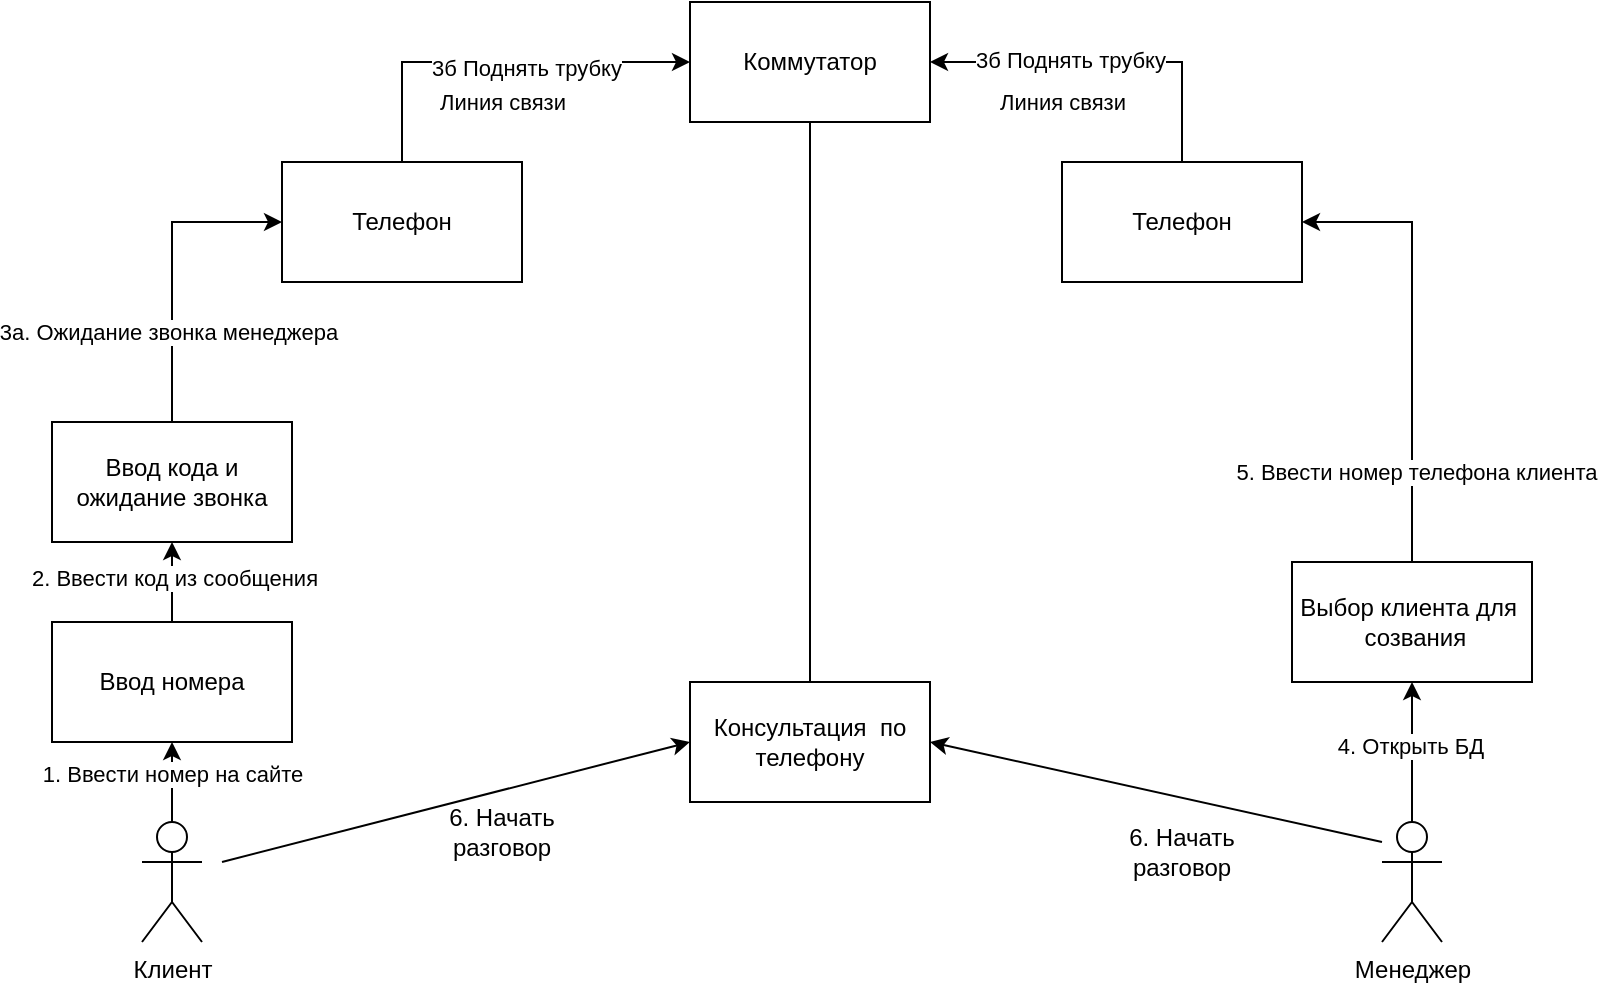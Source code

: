 <mxfile version="24.4.3" type="device">
  <diagram name="Страница — 1" id="rOQdx9e3_G6UdSMBj3sd">
    <mxGraphModel dx="956" dy="546" grid="1" gridSize="10" guides="1" tooltips="1" connect="1" arrows="1" fold="1" page="1" pageScale="1" pageWidth="827" pageHeight="1169" math="0" shadow="0">
      <root>
        <mxCell id="0" />
        <mxCell id="1" parent="0" />
        <mxCell id="4dmDo5oHR6LKtuT2WtUI-8" value="" style="edgeStyle=orthogonalEdgeStyle;rounded=0;orthogonalLoop=1;jettySize=auto;html=1;" edge="1" parent="1" source="4dmDo5oHR6LKtuT2WtUI-1" target="4dmDo5oHR6LKtuT2WtUI-7">
          <mxGeometry relative="1" as="geometry" />
        </mxCell>
        <mxCell id="4dmDo5oHR6LKtuT2WtUI-20" value="1. Ввести номер на сайте" style="edgeLabel;html=1;align=center;verticalAlign=middle;resizable=0;points=[];" vertex="1" connectable="0" parent="4dmDo5oHR6LKtuT2WtUI-8">
          <mxGeometry x="0.2" relative="1" as="geometry">
            <mxPoint as="offset" />
          </mxGeometry>
        </mxCell>
        <mxCell id="4dmDo5oHR6LKtuT2WtUI-1" value="Клиент" style="shape=umlActor;verticalLabelPosition=bottom;verticalAlign=top;html=1;outlineConnect=0;" vertex="1" parent="1">
          <mxGeometry x="80" y="830" width="30" height="60" as="geometry" />
        </mxCell>
        <mxCell id="4dmDo5oHR6LKtuT2WtUI-2" value="Менеджер" style="shape=umlActor;verticalLabelPosition=bottom;verticalAlign=top;html=1;outlineConnect=0;" vertex="1" parent="1">
          <mxGeometry x="700" y="830" width="30" height="60" as="geometry" />
        </mxCell>
        <mxCell id="4dmDo5oHR6LKtuT2WtUI-3" value="Консультация&amp;nbsp; по телефону" style="rounded=0;whiteSpace=wrap;html=1;" vertex="1" parent="1">
          <mxGeometry x="354" y="760" width="120" height="60" as="geometry" />
        </mxCell>
        <mxCell id="4dmDo5oHR6LKtuT2WtUI-14" style="edgeStyle=orthogonalEdgeStyle;rounded=0;orthogonalLoop=1;jettySize=auto;html=1;entryX=1;entryY=0.5;entryDx=0;entryDy=0;" edge="1" parent="1" source="4dmDo5oHR6LKtuT2WtUI-4" target="4dmDo5oHR6LKtuT2WtUI-6">
          <mxGeometry relative="1" as="geometry">
            <Array as="points">
              <mxPoint x="600" y="450" />
            </Array>
          </mxGeometry>
        </mxCell>
        <mxCell id="4dmDo5oHR6LKtuT2WtUI-25" value="Линия связи" style="edgeLabel;html=1;align=center;verticalAlign=middle;resizable=0;points=[];" vertex="1" connectable="0" parent="4dmDo5oHR6LKtuT2WtUI-14">
          <mxGeometry x="0.367" y="-3" relative="1" as="geometry">
            <mxPoint x="10" y="23" as="offset" />
          </mxGeometry>
        </mxCell>
        <mxCell id="4dmDo5oHR6LKtuT2WtUI-31" value="Text" style="edgeLabel;html=1;align=center;verticalAlign=middle;resizable=0;points=[];" vertex="1" connectable="0" parent="4dmDo5oHR6LKtuT2WtUI-14">
          <mxGeometry x="0.361" y="-2" relative="1" as="geometry">
            <mxPoint as="offset" />
          </mxGeometry>
        </mxCell>
        <mxCell id="4dmDo5oHR6LKtuT2WtUI-33" value="3б Поднять трубку" style="edgeLabel;html=1;align=center;verticalAlign=middle;resizable=0;points=[];" vertex="1" connectable="0" parent="4dmDo5oHR6LKtuT2WtUI-14">
          <mxGeometry x="0.212" y="-1" relative="1" as="geometry">
            <mxPoint as="offset" />
          </mxGeometry>
        </mxCell>
        <mxCell id="4dmDo5oHR6LKtuT2WtUI-4" value="Телефон" style="rounded=0;whiteSpace=wrap;html=1;" vertex="1" parent="1">
          <mxGeometry x="540" y="500" width="120" height="60" as="geometry" />
        </mxCell>
        <mxCell id="4dmDo5oHR6LKtuT2WtUI-15" style="edgeStyle=orthogonalEdgeStyle;rounded=0;orthogonalLoop=1;jettySize=auto;html=1;entryX=0;entryY=0.5;entryDx=0;entryDy=0;" edge="1" parent="1" source="4dmDo5oHR6LKtuT2WtUI-5" target="4dmDo5oHR6LKtuT2WtUI-10">
          <mxGeometry relative="1" as="geometry" />
        </mxCell>
        <mxCell id="4dmDo5oHR6LKtuT2WtUI-23" value="3а. Ожидание звонка менеджера" style="edgeLabel;html=1;align=center;verticalAlign=middle;resizable=0;points=[];" vertex="1" connectable="0" parent="4dmDo5oHR6LKtuT2WtUI-15">
          <mxGeometry x="-0.421" y="2" relative="1" as="geometry">
            <mxPoint as="offset" />
          </mxGeometry>
        </mxCell>
        <mxCell id="4dmDo5oHR6LKtuT2WtUI-5" value="Ввод кода и ожидание звонка" style="rounded=0;whiteSpace=wrap;html=1;" vertex="1" parent="1">
          <mxGeometry x="35" y="630" width="120" height="60" as="geometry" />
        </mxCell>
        <mxCell id="4dmDo5oHR6LKtuT2WtUI-6" value="Коммутатор" style="rounded=0;whiteSpace=wrap;html=1;" vertex="1" parent="1">
          <mxGeometry x="354" y="420" width="120" height="60" as="geometry" />
        </mxCell>
        <mxCell id="4dmDo5oHR6LKtuT2WtUI-9" value="" style="edgeStyle=orthogonalEdgeStyle;rounded=0;orthogonalLoop=1;jettySize=auto;html=1;" edge="1" parent="1" source="4dmDo5oHR6LKtuT2WtUI-7" target="4dmDo5oHR6LKtuT2WtUI-5">
          <mxGeometry relative="1" as="geometry" />
        </mxCell>
        <mxCell id="4dmDo5oHR6LKtuT2WtUI-21" value="2. Ввести код из сообщения" style="edgeLabel;html=1;align=center;verticalAlign=middle;resizable=0;points=[];" vertex="1" connectable="0" parent="4dmDo5oHR6LKtuT2WtUI-9">
          <mxGeometry x="0.1" y="-1" relative="1" as="geometry">
            <mxPoint as="offset" />
          </mxGeometry>
        </mxCell>
        <mxCell id="4dmDo5oHR6LKtuT2WtUI-7" value="Ввод номера" style="rounded=0;whiteSpace=wrap;html=1;" vertex="1" parent="1">
          <mxGeometry x="35" y="730" width="120" height="60" as="geometry" />
        </mxCell>
        <mxCell id="4dmDo5oHR6LKtuT2WtUI-16" style="edgeStyle=orthogonalEdgeStyle;rounded=0;orthogonalLoop=1;jettySize=auto;html=1;entryX=0;entryY=0.5;entryDx=0;entryDy=0;" edge="1" parent="1" source="4dmDo5oHR6LKtuT2WtUI-10" target="4dmDo5oHR6LKtuT2WtUI-6">
          <mxGeometry relative="1" as="geometry">
            <Array as="points">
              <mxPoint x="210" y="450" />
            </Array>
          </mxGeometry>
        </mxCell>
        <mxCell id="4dmDo5oHR6LKtuT2WtUI-24" value="Линия связи" style="edgeLabel;html=1;align=center;verticalAlign=middle;resizable=0;points=[];" vertex="1" connectable="0" parent="4dmDo5oHR6LKtuT2WtUI-16">
          <mxGeometry x="-0.105" y="1" relative="1" as="geometry">
            <mxPoint x="13" y="21" as="offset" />
          </mxGeometry>
        </mxCell>
        <mxCell id="4dmDo5oHR6LKtuT2WtUI-32" value="3б Поднять трубку" style="edgeLabel;html=1;align=center;verticalAlign=middle;resizable=0;points=[];" vertex="1" connectable="0" parent="4dmDo5oHR6LKtuT2WtUI-16">
          <mxGeometry x="0.15" y="-3" relative="1" as="geometry">
            <mxPoint as="offset" />
          </mxGeometry>
        </mxCell>
        <mxCell id="4dmDo5oHR6LKtuT2WtUI-10" value="Телефон" style="rounded=0;whiteSpace=wrap;html=1;" vertex="1" parent="1">
          <mxGeometry x="150" y="500" width="120" height="60" as="geometry" />
        </mxCell>
        <mxCell id="4dmDo5oHR6LKtuT2WtUI-12" style="edgeStyle=orthogonalEdgeStyle;rounded=0;orthogonalLoop=1;jettySize=auto;html=1;entryX=1;entryY=0.5;entryDx=0;entryDy=0;" edge="1" parent="1" source="4dmDo5oHR6LKtuT2WtUI-11" target="4dmDo5oHR6LKtuT2WtUI-4">
          <mxGeometry relative="1" as="geometry" />
        </mxCell>
        <mxCell id="4dmDo5oHR6LKtuT2WtUI-28" value="5. Ввести номер телефона клиента" style="edgeLabel;html=1;align=center;verticalAlign=middle;resizable=0;points=[];" vertex="1" connectable="0" parent="4dmDo5oHR6LKtuT2WtUI-12">
          <mxGeometry x="-0.599" y="-2" relative="1" as="geometry">
            <mxPoint as="offset" />
          </mxGeometry>
        </mxCell>
        <mxCell id="4dmDo5oHR6LKtuT2WtUI-11" value="Выбор клиента для&amp;nbsp; &amp;nbsp;созвания" style="rounded=0;whiteSpace=wrap;html=1;" vertex="1" parent="1">
          <mxGeometry x="655" y="700" width="120" height="60" as="geometry" />
        </mxCell>
        <mxCell id="4dmDo5oHR6LKtuT2WtUI-17" value="" style="endArrow=classic;html=1;rounded=0;entryX=1;entryY=0.5;entryDx=0;entryDy=0;" edge="1" parent="1" target="4dmDo5oHR6LKtuT2WtUI-3">
          <mxGeometry width="50" height="50" relative="1" as="geometry">
            <mxPoint x="700" y="840" as="sourcePoint" />
            <mxPoint x="750" y="790" as="targetPoint" />
          </mxGeometry>
        </mxCell>
        <mxCell id="4dmDo5oHR6LKtuT2WtUI-18" value="" style="endArrow=classic;html=1;rounded=0;entryX=0;entryY=0.5;entryDx=0;entryDy=0;" edge="1" parent="1" target="4dmDo5oHR6LKtuT2WtUI-3">
          <mxGeometry width="50" height="50" relative="1" as="geometry">
            <mxPoint x="120" y="850" as="sourcePoint" />
            <mxPoint x="170" y="800" as="targetPoint" />
          </mxGeometry>
        </mxCell>
        <mxCell id="4dmDo5oHR6LKtuT2WtUI-19" value="6. Начать разговор" style="text;html=1;align=center;verticalAlign=middle;whiteSpace=wrap;rounded=0;" vertex="1" parent="1">
          <mxGeometry x="230" y="820" width="60" height="30" as="geometry" />
        </mxCell>
        <mxCell id="4dmDo5oHR6LKtuT2WtUI-26" value="" style="endArrow=classic;html=1;rounded=0;entryX=0.5;entryY=1;entryDx=0;entryDy=0;" edge="1" parent="1" source="4dmDo5oHR6LKtuT2WtUI-2" target="4dmDo5oHR6LKtuT2WtUI-11">
          <mxGeometry width="50" height="50" relative="1" as="geometry">
            <mxPoint x="710" y="830" as="sourcePoint" />
            <mxPoint x="760" y="780" as="targetPoint" />
          </mxGeometry>
        </mxCell>
        <mxCell id="4dmDo5oHR6LKtuT2WtUI-27" value="4. Открыть БД" style="edgeLabel;html=1;align=center;verticalAlign=middle;resizable=0;points=[];" vertex="1" connectable="0" parent="4dmDo5oHR6LKtuT2WtUI-26">
          <mxGeometry x="0.102" y="1" relative="1" as="geometry">
            <mxPoint as="offset" />
          </mxGeometry>
        </mxCell>
        <mxCell id="4dmDo5oHR6LKtuT2WtUI-29" value="6. Начать разговор" style="text;html=1;align=center;verticalAlign=middle;whiteSpace=wrap;rounded=0;" vertex="1" parent="1">
          <mxGeometry x="570" y="830" width="60" height="30" as="geometry" />
        </mxCell>
        <mxCell id="4dmDo5oHR6LKtuT2WtUI-30" value="" style="endArrow=none;html=1;rounded=0;exitX=0.5;exitY=0;exitDx=0;exitDy=0;entryX=0.5;entryY=1;entryDx=0;entryDy=0;" edge="1" parent="1" source="4dmDo5oHR6LKtuT2WtUI-3" target="4dmDo5oHR6LKtuT2WtUI-6">
          <mxGeometry width="50" height="50" relative="1" as="geometry">
            <mxPoint x="370" y="530" as="sourcePoint" />
            <mxPoint x="420" y="480" as="targetPoint" />
          </mxGeometry>
        </mxCell>
      </root>
    </mxGraphModel>
  </diagram>
</mxfile>
